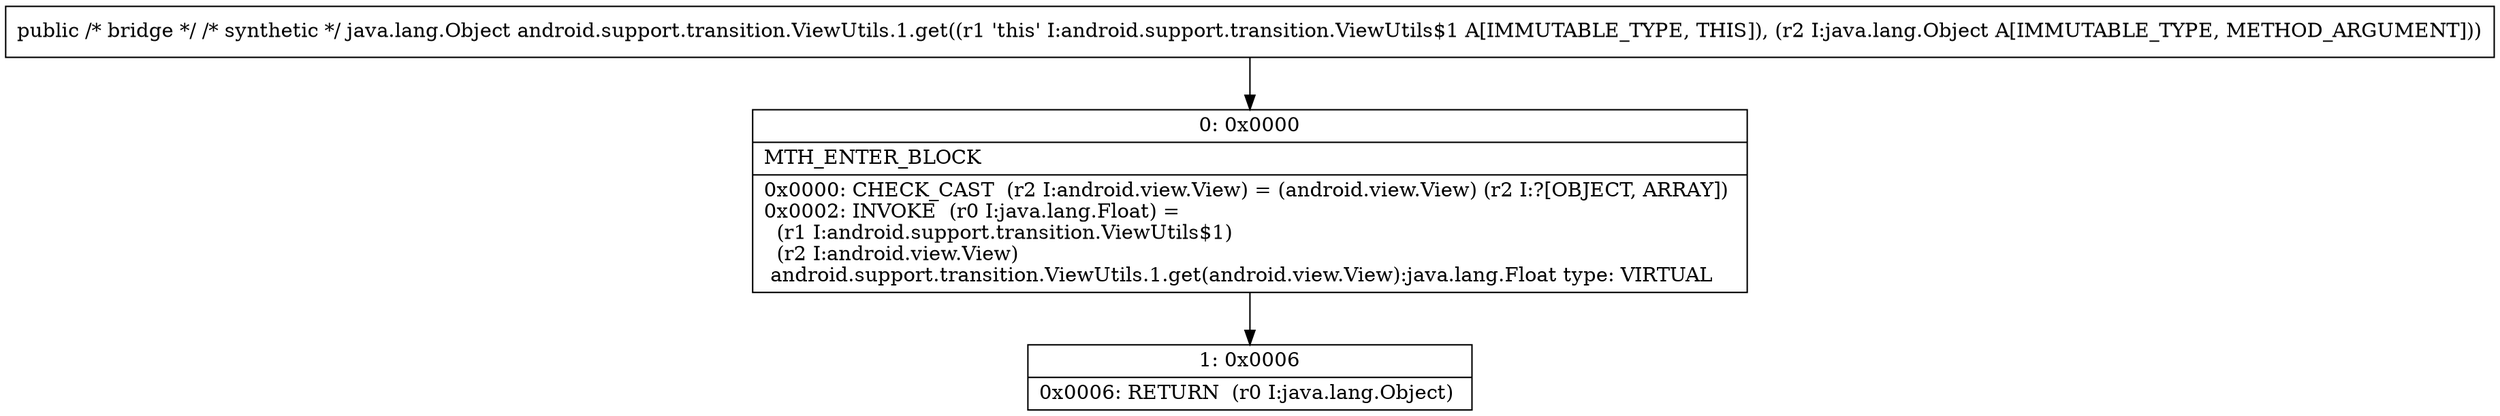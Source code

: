 digraph "CFG forandroid.support.transition.ViewUtils.1.get(Ljava\/lang\/Object;)Ljava\/lang\/Object;" {
Node_0 [shape=record,label="{0\:\ 0x0000|MTH_ENTER_BLOCK\l|0x0000: CHECK_CAST  (r2 I:android.view.View) = (android.view.View) (r2 I:?[OBJECT, ARRAY]) \l0x0002: INVOKE  (r0 I:java.lang.Float) = \l  (r1 I:android.support.transition.ViewUtils$1)\l  (r2 I:android.view.View)\l android.support.transition.ViewUtils.1.get(android.view.View):java.lang.Float type: VIRTUAL \l}"];
Node_1 [shape=record,label="{1\:\ 0x0006|0x0006: RETURN  (r0 I:java.lang.Object) \l}"];
MethodNode[shape=record,label="{public \/* bridge *\/ \/* synthetic *\/ java.lang.Object android.support.transition.ViewUtils.1.get((r1 'this' I:android.support.transition.ViewUtils$1 A[IMMUTABLE_TYPE, THIS]), (r2 I:java.lang.Object A[IMMUTABLE_TYPE, METHOD_ARGUMENT])) }"];
MethodNode -> Node_0;
Node_0 -> Node_1;
}

